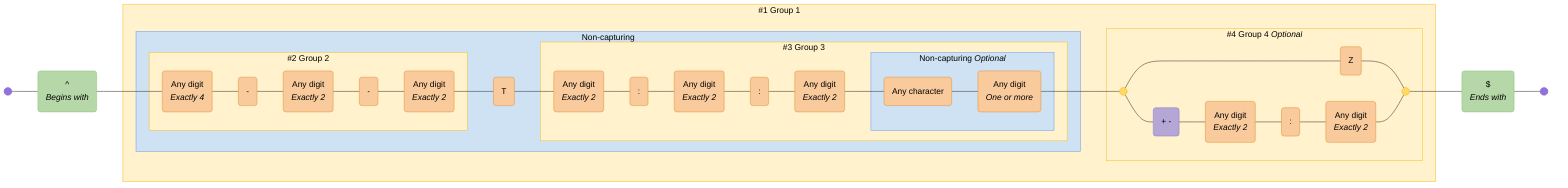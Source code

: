 graph LR
  accTitle: "Regex: /^((?:(\\d{4}-\\d{2}-\\d{2})T(\\d{2}:\\d{2}:\\d{2}(?:\\.\\d+)?))(Z|[\\+-]\\d{2}:\\d{2})?)$/gm"
  accDescr: "Generated with regex-to-mermaid@1.0.3"

  %% Nodes
  start@{ shape: f-circ };
  fin@{ shape: f-circ };
  assertion_1("^<br><i>Begins with</i>"):::assertion;
  literal_1("Any digit<br><i>Exactly 4</i>"):::literal;
  literal_2("-"):::literal;
  literal_3("Any digit<br><i>Exactly 2</i>"):::literal;
  literal_4("-"):::literal;
  literal_5("Any digit<br><i>Exactly 2</i>"):::literal;
  literal_6("T"):::literal;
  literal_7("Any digit<br><i>Exactly 2</i>"):::literal;
  literal_8(":"):::literal;
  literal_9("Any digit<br><i>Exactly 2</i>"):::literal;
  literal_10(":"):::literal;
  literal_11("Any digit<br><i>Exactly 2</i>"):::literal;
  literal_12("Any character"):::literal;
  literal_13("Any digit<br><i>One or more</i>"):::literal;
  disjunction_begin_1:::disjunction@{ shape: f-circ };
  disjunction_end_1:::disjunction@{ shape: f-circ };
  literal_14("Z"):::literal;
  char_class_1("+ -"):::char-class;
  literal_15("Any digit<br><i>Exactly 2</i>"):::literal;
  literal_16(":"):::literal;
  literal_17("Any digit<br><i>Exactly 2</i>"):::literal;
  assertion_2("$<br><i>Ends with</i>"):::assertion;

  %% Subgraphs
  subgraph standard_2 ["#2 Group 2"]
    literal_1
    literal_2
    literal_3
    literal_4
    literal_5
  end

  subgraph non_capturing_2 ["Non-capturing <i>Optional</i>"]
    literal_12
    literal_13
  end

  subgraph standard_3 ["#3 Group 3"]
    non_capturing_2
    literal_7
    literal_8
    literal_9
    literal_10
    literal_11
  end

  subgraph non_capturing_1 ["Non-capturing"]
    standard_2
    non_capturing_2
    standard_3
    literal_6
  end

  subgraph standard_4 ["#4 Group 4 <i>Optional</i>"]
    disjunction_begin_1
    disjunction_end_1
    literal_14
    char_class_1
    literal_15
    literal_16
    literal_17
  end

  subgraph standard_1 ["#1 Group 1"]
    standard_2
    non_capturing_2
    standard_3
    non_capturing_1
    standard_4
  end

  %% Edges
  start --- assertion_1;
  assertion_1 --- literal_1;
  literal_1 --- literal_2;
  literal_2 --- literal_3;
  literal_3 --- literal_4;
  literal_4 --- literal_5;
  literal_5 --- literal_6;
  literal_6 --- literal_7;
  literal_7 --- literal_8;
  literal_8 --- literal_9;
  literal_9 --- literal_10;
  literal_10 --- literal_11;
  literal_11 --- literal_12;
  literal_12 --- literal_13;
  literal_13 --- disjunction_begin_1;
  disjunction_begin_1 --- literal_14;
  literal_14 --- disjunction_end_1;
  disjunction_begin_1 --- char_class_1;
  char_class_1 --- literal_15;
  literal_15 --- literal_16;
  literal_16 --- literal_17;
  literal_17 --- disjunction_end_1;
  disjunction_end_1 --- assertion_2;
  assertion_2 --- fin;

  %% Styles
  %% Node Styling
  classDef assertion fill:#B6D7A8,stroke:#93C47D,color:#000000;
  classDef literal fill:#F9CB9C,stroke:#E69138,color:#000000;
  classDef disjunction fill:#FFD966,stroke:#F1C232,color:#000000;
  classDef char-class fill:#B4A7D6,stroke:#8E7CC3,color:#000000;

  %% Group Styling
  classDef standard fill:#FFF2CC,stroke:#F1C232,color:#000000;
  classDef non-capturing fill:#CFE2F3,stroke:#6D9EEB,color:#000000;

  %% Apply Group Classes
  class standard_2,standard_3,standard_4,standard_1 standard;
  class non_capturing_2,non_capturing_1 non-capturing;